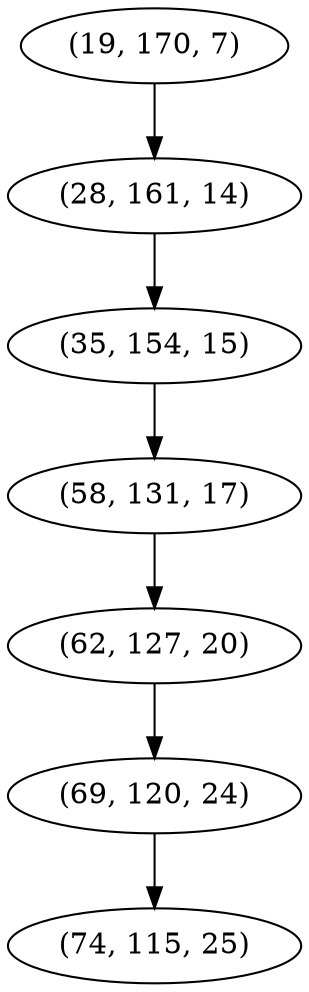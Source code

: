 digraph tree {
    "(19, 170, 7)";
    "(28, 161, 14)";
    "(35, 154, 15)";
    "(58, 131, 17)";
    "(62, 127, 20)";
    "(69, 120, 24)";
    "(74, 115, 25)";
    "(19, 170, 7)" -> "(28, 161, 14)";
    "(28, 161, 14)" -> "(35, 154, 15)";
    "(35, 154, 15)" -> "(58, 131, 17)";
    "(58, 131, 17)" -> "(62, 127, 20)";
    "(62, 127, 20)" -> "(69, 120, 24)";
    "(69, 120, 24)" -> "(74, 115, 25)";
}
